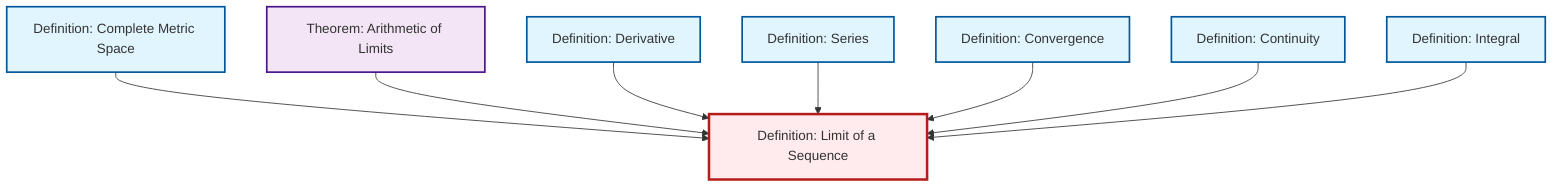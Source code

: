 graph TD
    classDef definition fill:#e1f5fe,stroke:#01579b,stroke-width:2px
    classDef theorem fill:#f3e5f5,stroke:#4a148c,stroke-width:2px
    classDef axiom fill:#fff3e0,stroke:#e65100,stroke-width:2px
    classDef example fill:#e8f5e9,stroke:#1b5e20,stroke-width:2px
    classDef current fill:#ffebee,stroke:#b71c1c,stroke-width:3px
    def-convergence["Definition: Convergence"]:::definition
    def-limit["Definition: Limit of a Sequence"]:::definition
    def-complete-metric-space["Definition: Complete Metric Space"]:::definition
    thm-limit-arithmetic["Theorem: Arithmetic of Limits"]:::theorem
    def-derivative["Definition: Derivative"]:::definition
    def-integral["Definition: Integral"]:::definition
    def-continuity["Definition: Continuity"]:::definition
    def-series["Definition: Series"]:::definition
    def-complete-metric-space --> def-limit
    thm-limit-arithmetic --> def-limit
    def-derivative --> def-limit
    def-series --> def-limit
    def-convergence --> def-limit
    def-continuity --> def-limit
    def-integral --> def-limit
    class def-limit current